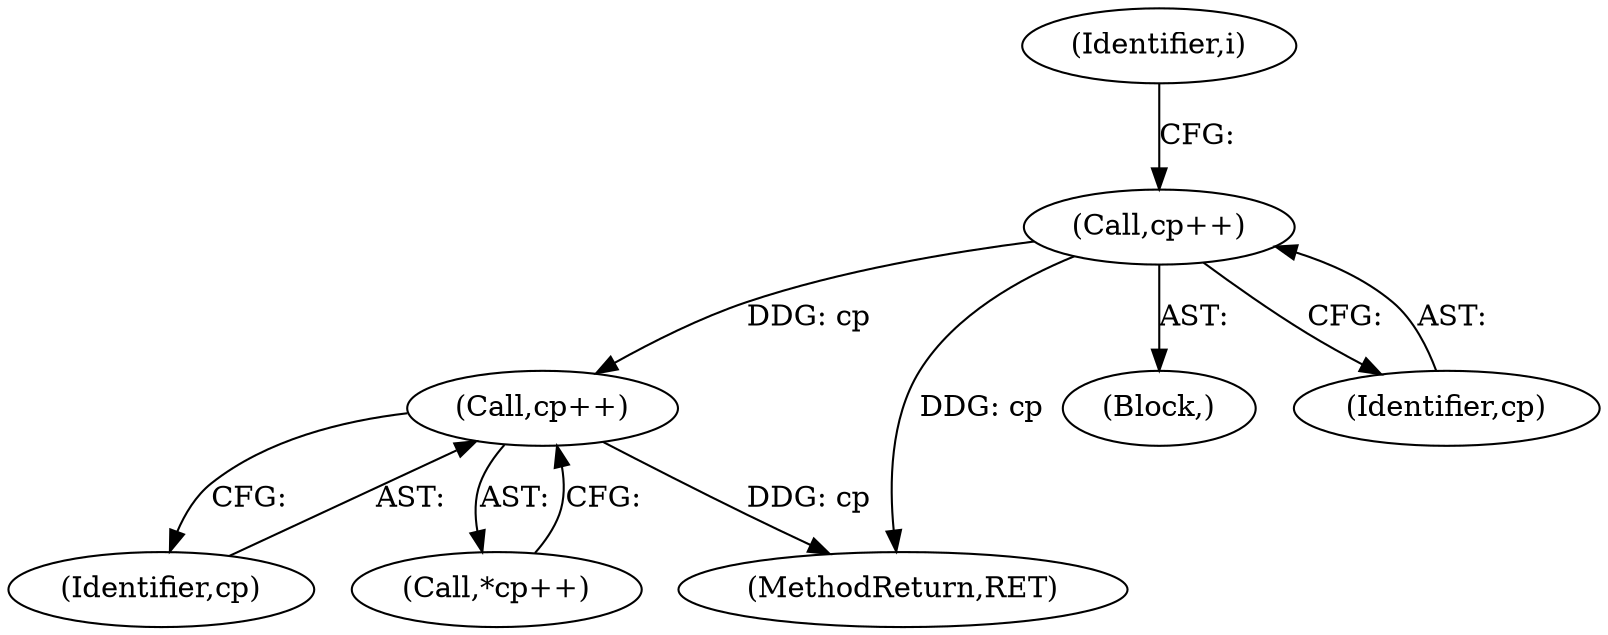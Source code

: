 digraph "0_postgres_4318daecc959886d001a6e79c6ea853e8b1dfb4b_1@pointer" {
"1000203" [label="(Call,cp++)"];
"1000224" [label="(Call,cp++)"];
"1000203" [label="(Call,cp++)"];
"1000292" [label="(MethodReturn,RET)"];
"1000200" [label="(Block,)"];
"1000225" [label="(Identifier,cp)"];
"1000224" [label="(Call,cp++)"];
"1000223" [label="(Call,*cp++)"];
"1000207" [label="(Identifier,i)"];
"1000204" [label="(Identifier,cp)"];
"1000203" -> "1000200"  [label="AST: "];
"1000203" -> "1000204"  [label="CFG: "];
"1000204" -> "1000203"  [label="AST: "];
"1000207" -> "1000203"  [label="CFG: "];
"1000203" -> "1000292"  [label="DDG: cp"];
"1000203" -> "1000224"  [label="DDG: cp"];
"1000224" -> "1000223"  [label="AST: "];
"1000224" -> "1000225"  [label="CFG: "];
"1000225" -> "1000224"  [label="AST: "];
"1000223" -> "1000224"  [label="CFG: "];
"1000224" -> "1000292"  [label="DDG: cp"];
}

